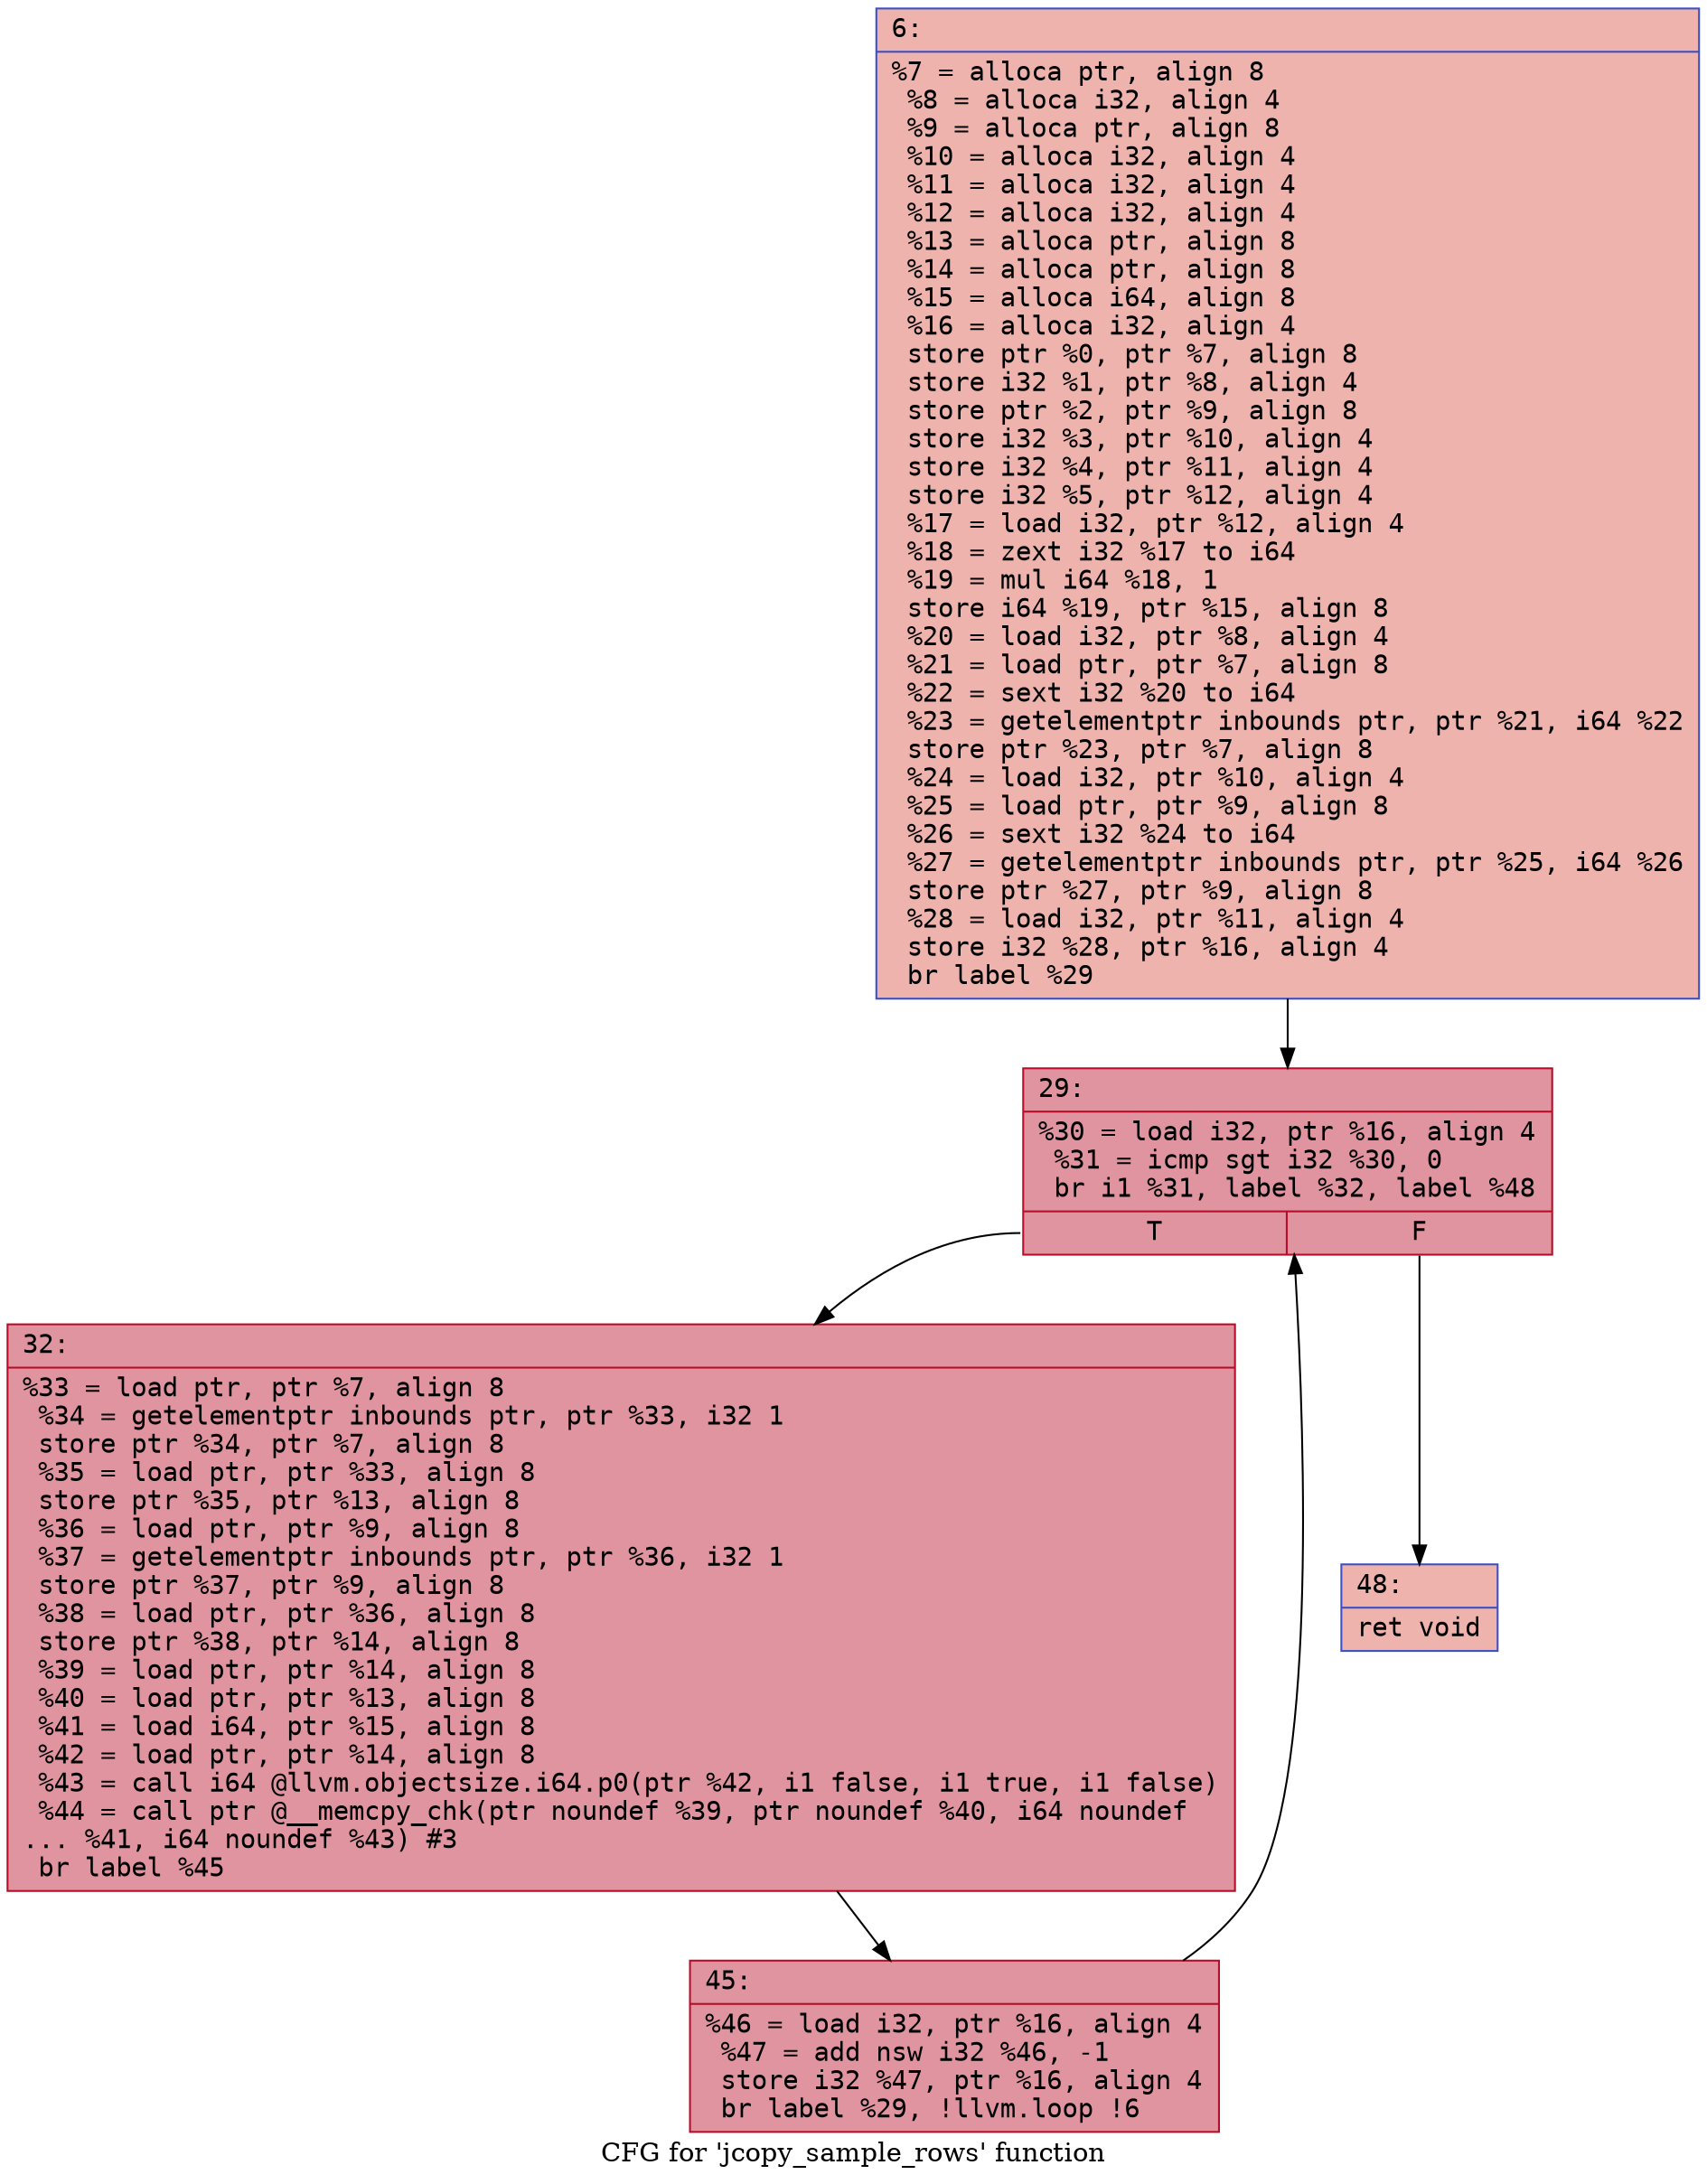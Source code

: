 digraph "CFG for 'jcopy_sample_rows' function" {
	label="CFG for 'jcopy_sample_rows' function";

	Node0x60000249e030 [shape=record,color="#3d50c3ff", style=filled, fillcolor="#d6524470" fontname="Courier",label="{6:\l|  %7 = alloca ptr, align 8\l  %8 = alloca i32, align 4\l  %9 = alloca ptr, align 8\l  %10 = alloca i32, align 4\l  %11 = alloca i32, align 4\l  %12 = alloca i32, align 4\l  %13 = alloca ptr, align 8\l  %14 = alloca ptr, align 8\l  %15 = alloca i64, align 8\l  %16 = alloca i32, align 4\l  store ptr %0, ptr %7, align 8\l  store i32 %1, ptr %8, align 4\l  store ptr %2, ptr %9, align 8\l  store i32 %3, ptr %10, align 4\l  store i32 %4, ptr %11, align 4\l  store i32 %5, ptr %12, align 4\l  %17 = load i32, ptr %12, align 4\l  %18 = zext i32 %17 to i64\l  %19 = mul i64 %18, 1\l  store i64 %19, ptr %15, align 8\l  %20 = load i32, ptr %8, align 4\l  %21 = load ptr, ptr %7, align 8\l  %22 = sext i32 %20 to i64\l  %23 = getelementptr inbounds ptr, ptr %21, i64 %22\l  store ptr %23, ptr %7, align 8\l  %24 = load i32, ptr %10, align 4\l  %25 = load ptr, ptr %9, align 8\l  %26 = sext i32 %24 to i64\l  %27 = getelementptr inbounds ptr, ptr %25, i64 %26\l  store ptr %27, ptr %9, align 8\l  %28 = load i32, ptr %11, align 4\l  store i32 %28, ptr %16, align 4\l  br label %29\l}"];
	Node0x60000249e030 -> Node0x60000249e080[tooltip="6 -> 29\nProbability 100.00%" ];
	Node0x60000249e080 [shape=record,color="#b70d28ff", style=filled, fillcolor="#b70d2870" fontname="Courier",label="{29:\l|  %30 = load i32, ptr %16, align 4\l  %31 = icmp sgt i32 %30, 0\l  br i1 %31, label %32, label %48\l|{<s0>T|<s1>F}}"];
	Node0x60000249e080:s0 -> Node0x60000249e0d0[tooltip="29 -> 32\nProbability 96.88%" ];
	Node0x60000249e080:s1 -> Node0x60000249e170[tooltip="29 -> 48\nProbability 3.12%" ];
	Node0x60000249e0d0 [shape=record,color="#b70d28ff", style=filled, fillcolor="#b70d2870" fontname="Courier",label="{32:\l|  %33 = load ptr, ptr %7, align 8\l  %34 = getelementptr inbounds ptr, ptr %33, i32 1\l  store ptr %34, ptr %7, align 8\l  %35 = load ptr, ptr %33, align 8\l  store ptr %35, ptr %13, align 8\l  %36 = load ptr, ptr %9, align 8\l  %37 = getelementptr inbounds ptr, ptr %36, i32 1\l  store ptr %37, ptr %9, align 8\l  %38 = load ptr, ptr %36, align 8\l  store ptr %38, ptr %14, align 8\l  %39 = load ptr, ptr %14, align 8\l  %40 = load ptr, ptr %13, align 8\l  %41 = load i64, ptr %15, align 8\l  %42 = load ptr, ptr %14, align 8\l  %43 = call i64 @llvm.objectsize.i64.p0(ptr %42, i1 false, i1 true, i1 false)\l  %44 = call ptr @__memcpy_chk(ptr noundef %39, ptr noundef %40, i64 noundef\l... %41, i64 noundef %43) #3\l  br label %45\l}"];
	Node0x60000249e0d0 -> Node0x60000249e120[tooltip="32 -> 45\nProbability 100.00%" ];
	Node0x60000249e120 [shape=record,color="#b70d28ff", style=filled, fillcolor="#b70d2870" fontname="Courier",label="{45:\l|  %46 = load i32, ptr %16, align 4\l  %47 = add nsw i32 %46, -1\l  store i32 %47, ptr %16, align 4\l  br label %29, !llvm.loop !6\l}"];
	Node0x60000249e120 -> Node0x60000249e080[tooltip="45 -> 29\nProbability 100.00%" ];
	Node0x60000249e170 [shape=record,color="#3d50c3ff", style=filled, fillcolor="#d6524470" fontname="Courier",label="{48:\l|  ret void\l}"];
}

